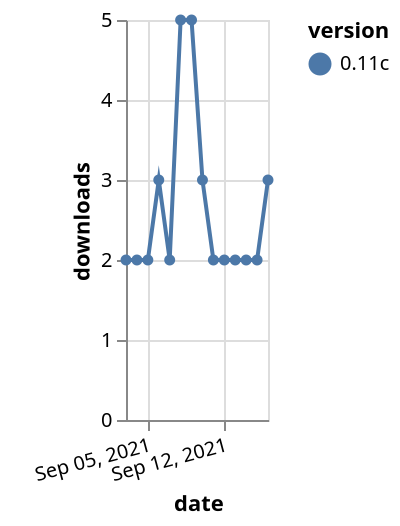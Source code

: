 {"$schema": "https://vega.github.io/schema/vega-lite/v5.json", "description": "A simple bar chart with embedded data.", "data": {"values": [{"date": "2021-09-03", "total": 3434, "delta": 2, "version": "0.11c"}, {"date": "2021-09-04", "total": 3436, "delta": 2, "version": "0.11c"}, {"date": "2021-09-05", "total": 3438, "delta": 2, "version": "0.11c"}, {"date": "2021-09-06", "total": 3441, "delta": 3, "version": "0.11c"}, {"date": "2021-09-07", "total": 3443, "delta": 2, "version": "0.11c"}, {"date": "2021-09-08", "total": 3448, "delta": 5, "version": "0.11c"}, {"date": "2021-09-09", "total": 3453, "delta": 5, "version": "0.11c"}, {"date": "2021-09-10", "total": 3456, "delta": 3, "version": "0.11c"}, {"date": "2021-09-11", "total": 3458, "delta": 2, "version": "0.11c"}, {"date": "2021-09-12", "total": 3460, "delta": 2, "version": "0.11c"}, {"date": "2021-09-13", "total": 3462, "delta": 2, "version": "0.11c"}, {"date": "2021-09-14", "total": 3464, "delta": 2, "version": "0.11c"}, {"date": "2021-09-15", "total": 3466, "delta": 2, "version": "0.11c"}, {"date": "2021-09-16", "total": 3469, "delta": 3, "version": "0.11c"}]}, "width": "container", "mark": {"type": "line", "point": {"filled": true}}, "encoding": {"x": {"field": "date", "type": "temporal", "timeUnit": "yearmonthdate", "title": "date", "axis": {"labelAngle": -15}}, "y": {"field": "delta", "type": "quantitative", "title": "downloads"}, "color": {"field": "version", "type": "nominal"}, "tooltip": {"field": "delta"}}}